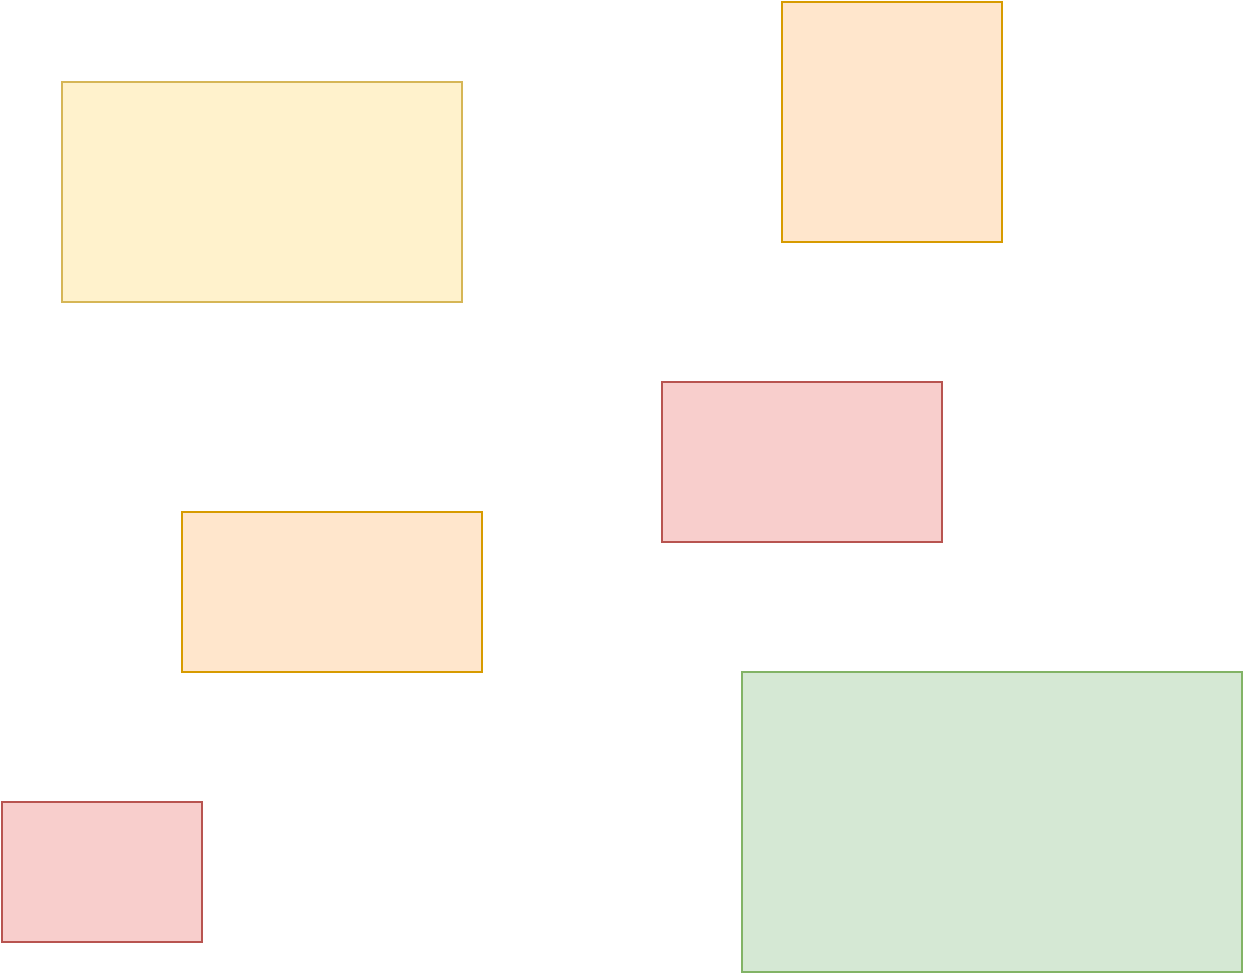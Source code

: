 <mxfile version="23.1.5" type="github">
  <diagram name="Page-1" id="UKHWP5Mqvf86o4DLu1rS">
    <mxGraphModel dx="2074" dy="1106" grid="1" gridSize="10" guides="1" tooltips="1" connect="1" arrows="1" fold="1" page="1" pageScale="1" pageWidth="850" pageHeight="1100" math="0" shadow="0">
      <root>
        <mxCell id="0" />
        <mxCell id="1" parent="0" />
        <mxCell id="xLl04O9MDr9radoetVoa-1" value="" style="rounded=0;whiteSpace=wrap;html=1;fillColor=#fff2cc;strokeColor=#d6b656;" parent="1" vertex="1">
          <mxGeometry x="180" y="180" width="200" height="110" as="geometry" />
        </mxCell>
        <mxCell id="xLl04O9MDr9radoetVoa-2" value="" style="rounded=0;whiteSpace=wrap;html=1;fillColor=#f8cecc;strokeColor=#b85450;" parent="1" vertex="1">
          <mxGeometry x="480" y="330" width="140" height="80" as="geometry" />
        </mxCell>
        <mxCell id="xLl04O9MDr9radoetVoa-3" value="" style="rounded=0;whiteSpace=wrap;html=1;fillColor=#ffe6cc;strokeColor=#d79b00;" parent="1" vertex="1">
          <mxGeometry x="240" y="395" width="150" height="80" as="geometry" />
        </mxCell>
        <mxCell id="xLl04O9MDr9radoetVoa-4" value="" style="rounded=0;whiteSpace=wrap;html=1;fillColor=#ffe6cc;strokeColor=#d79b00;" parent="1" vertex="1">
          <mxGeometry x="540" y="140" width="110" height="120" as="geometry" />
        </mxCell>
        <mxCell id="xLl04O9MDr9radoetVoa-5" value="" style="rounded=0;whiteSpace=wrap;html=1;fillColor=#f8cecc;strokeColor=#b85450;" parent="1" vertex="1">
          <mxGeometry x="150" y="540" width="100" height="70" as="geometry" />
        </mxCell>
        <mxCell id="xLl04O9MDr9radoetVoa-6" value="" style="rounded=0;whiteSpace=wrap;html=1;fillColor=#d5e8d4;strokeColor=#82b366;" parent="1" vertex="1">
          <mxGeometry x="520" y="475" width="250" height="150" as="geometry" />
        </mxCell>
      </root>
    </mxGraphModel>
  </diagram>
</mxfile>
